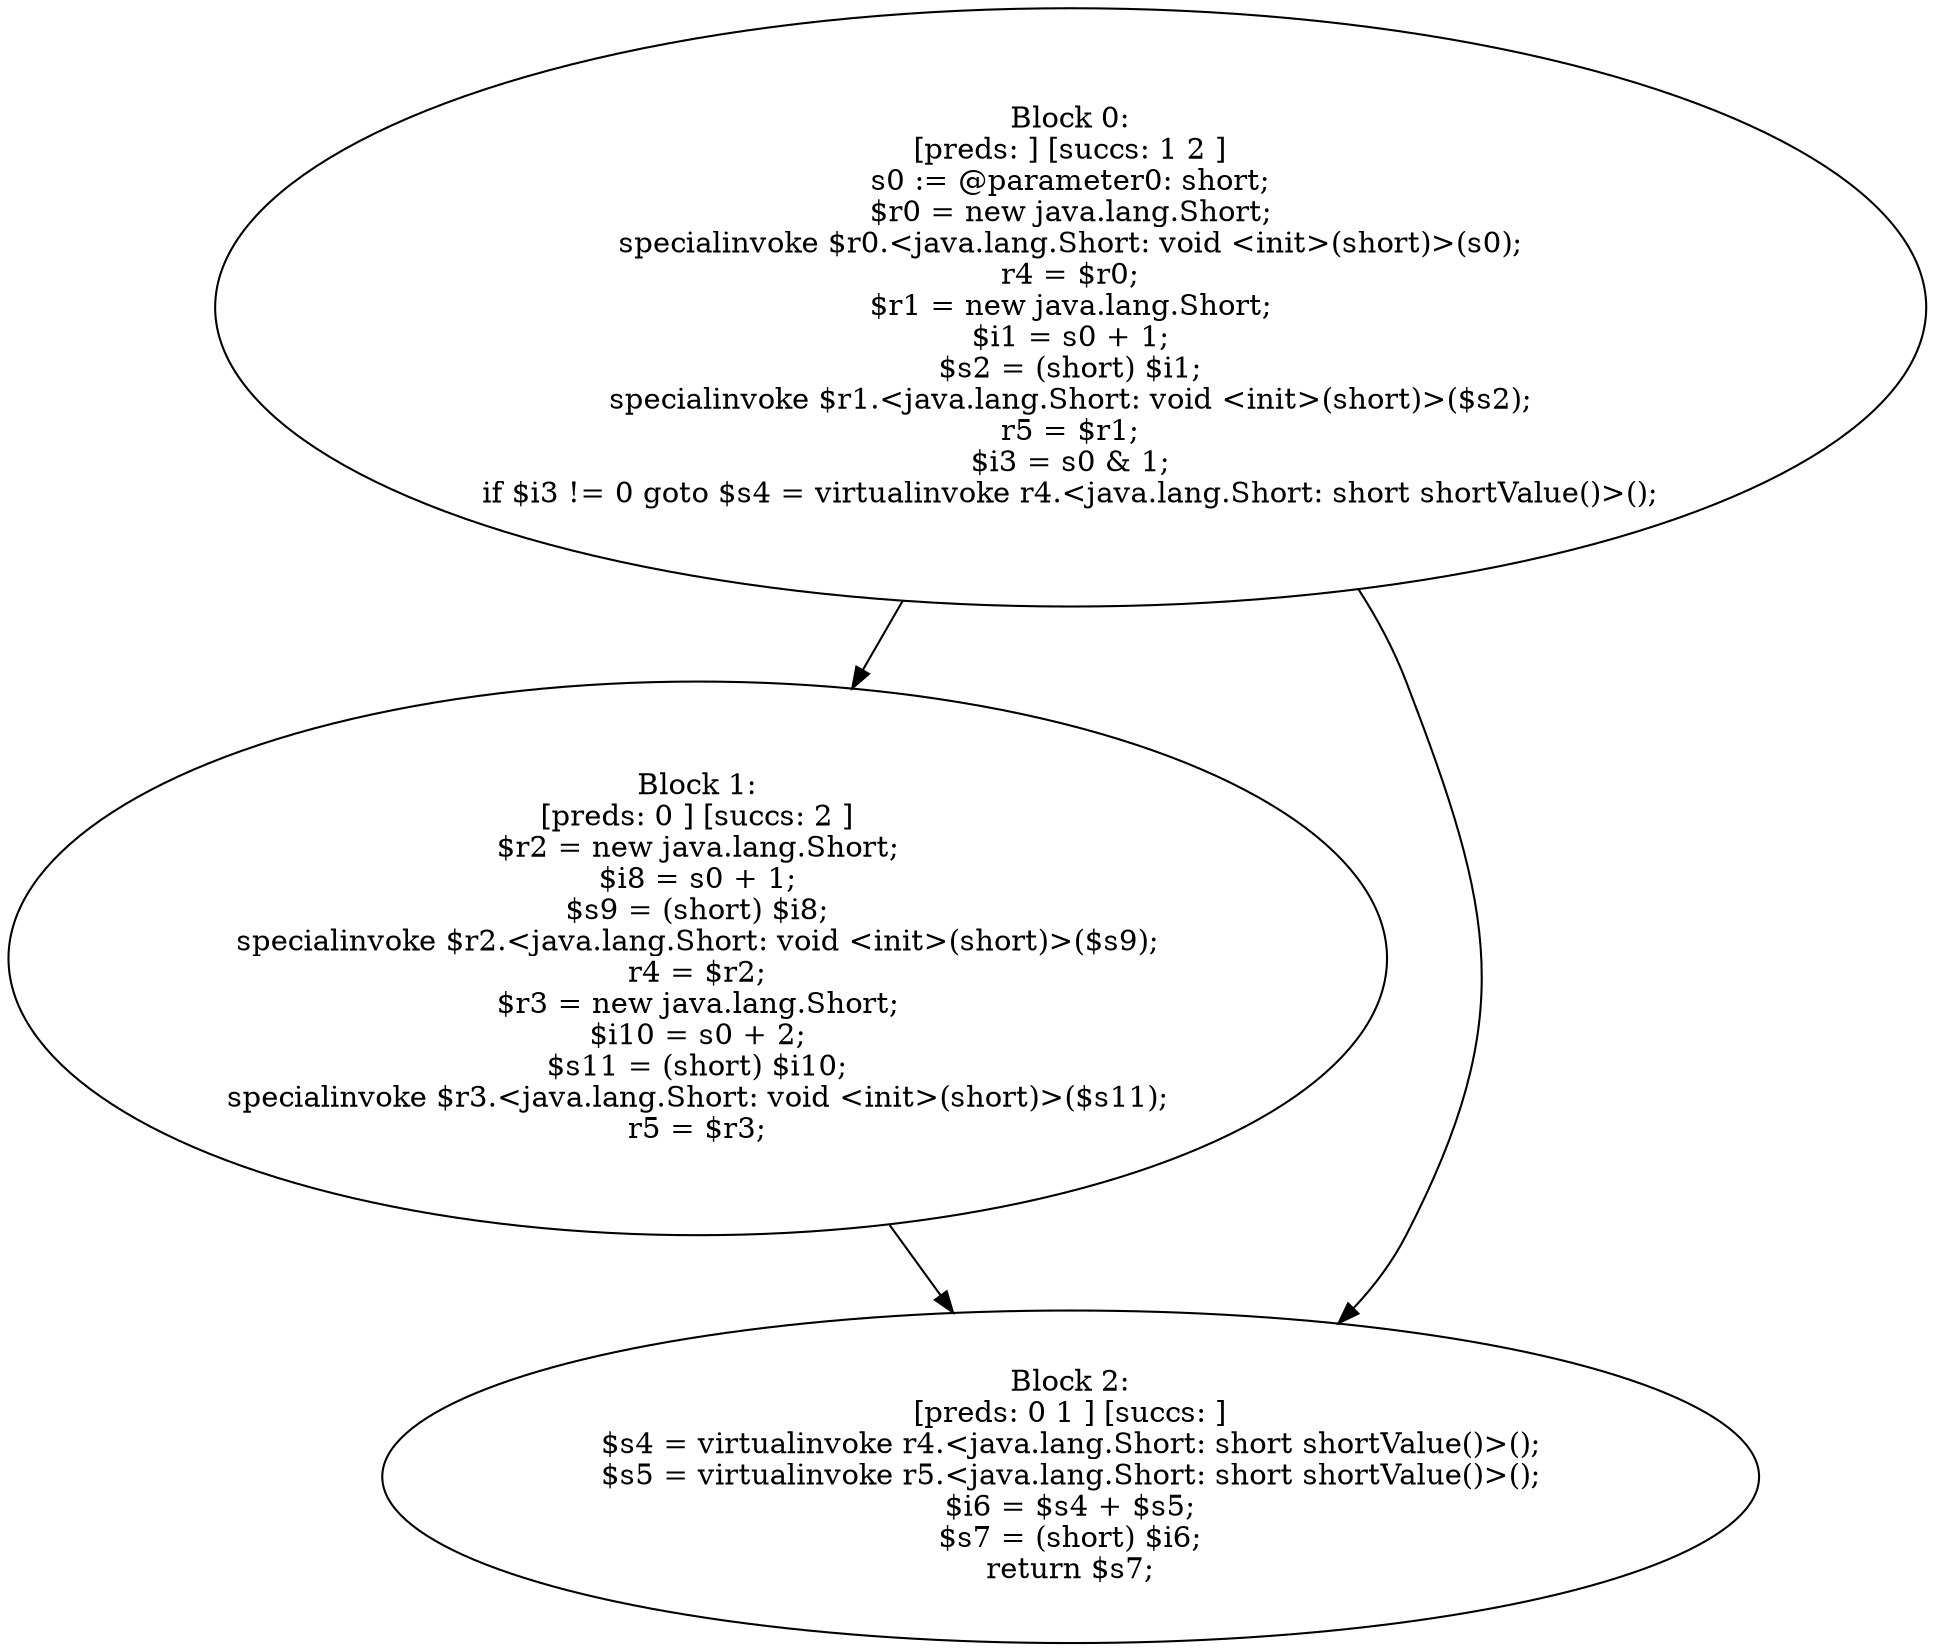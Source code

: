 digraph "unitGraph" {
    "Block 0:
[preds: ] [succs: 1 2 ]
s0 := @parameter0: short;
$r0 = new java.lang.Short;
specialinvoke $r0.<java.lang.Short: void <init>(short)>(s0);
r4 = $r0;
$r1 = new java.lang.Short;
$i1 = s0 + 1;
$s2 = (short) $i1;
specialinvoke $r1.<java.lang.Short: void <init>(short)>($s2);
r5 = $r1;
$i3 = s0 & 1;
if $i3 != 0 goto $s4 = virtualinvoke r4.<java.lang.Short: short shortValue()>();
"
    "Block 1:
[preds: 0 ] [succs: 2 ]
$r2 = new java.lang.Short;
$i8 = s0 + 1;
$s9 = (short) $i8;
specialinvoke $r2.<java.lang.Short: void <init>(short)>($s9);
r4 = $r2;
$r3 = new java.lang.Short;
$i10 = s0 + 2;
$s11 = (short) $i10;
specialinvoke $r3.<java.lang.Short: void <init>(short)>($s11);
r5 = $r3;
"
    "Block 2:
[preds: 0 1 ] [succs: ]
$s4 = virtualinvoke r4.<java.lang.Short: short shortValue()>();
$s5 = virtualinvoke r5.<java.lang.Short: short shortValue()>();
$i6 = $s4 + $s5;
$s7 = (short) $i6;
return $s7;
"
    "Block 0:
[preds: ] [succs: 1 2 ]
s0 := @parameter0: short;
$r0 = new java.lang.Short;
specialinvoke $r0.<java.lang.Short: void <init>(short)>(s0);
r4 = $r0;
$r1 = new java.lang.Short;
$i1 = s0 + 1;
$s2 = (short) $i1;
specialinvoke $r1.<java.lang.Short: void <init>(short)>($s2);
r5 = $r1;
$i3 = s0 & 1;
if $i3 != 0 goto $s4 = virtualinvoke r4.<java.lang.Short: short shortValue()>();
"->"Block 1:
[preds: 0 ] [succs: 2 ]
$r2 = new java.lang.Short;
$i8 = s0 + 1;
$s9 = (short) $i8;
specialinvoke $r2.<java.lang.Short: void <init>(short)>($s9);
r4 = $r2;
$r3 = new java.lang.Short;
$i10 = s0 + 2;
$s11 = (short) $i10;
specialinvoke $r3.<java.lang.Short: void <init>(short)>($s11);
r5 = $r3;
";
    "Block 0:
[preds: ] [succs: 1 2 ]
s0 := @parameter0: short;
$r0 = new java.lang.Short;
specialinvoke $r0.<java.lang.Short: void <init>(short)>(s0);
r4 = $r0;
$r1 = new java.lang.Short;
$i1 = s0 + 1;
$s2 = (short) $i1;
specialinvoke $r1.<java.lang.Short: void <init>(short)>($s2);
r5 = $r1;
$i3 = s0 & 1;
if $i3 != 0 goto $s4 = virtualinvoke r4.<java.lang.Short: short shortValue()>();
"->"Block 2:
[preds: 0 1 ] [succs: ]
$s4 = virtualinvoke r4.<java.lang.Short: short shortValue()>();
$s5 = virtualinvoke r5.<java.lang.Short: short shortValue()>();
$i6 = $s4 + $s5;
$s7 = (short) $i6;
return $s7;
";
    "Block 1:
[preds: 0 ] [succs: 2 ]
$r2 = new java.lang.Short;
$i8 = s0 + 1;
$s9 = (short) $i8;
specialinvoke $r2.<java.lang.Short: void <init>(short)>($s9);
r4 = $r2;
$r3 = new java.lang.Short;
$i10 = s0 + 2;
$s11 = (short) $i10;
specialinvoke $r3.<java.lang.Short: void <init>(short)>($s11);
r5 = $r3;
"->"Block 2:
[preds: 0 1 ] [succs: ]
$s4 = virtualinvoke r4.<java.lang.Short: short shortValue()>();
$s5 = virtualinvoke r5.<java.lang.Short: short shortValue()>();
$i6 = $s4 + $s5;
$s7 = (short) $i6;
return $s7;
";
}
